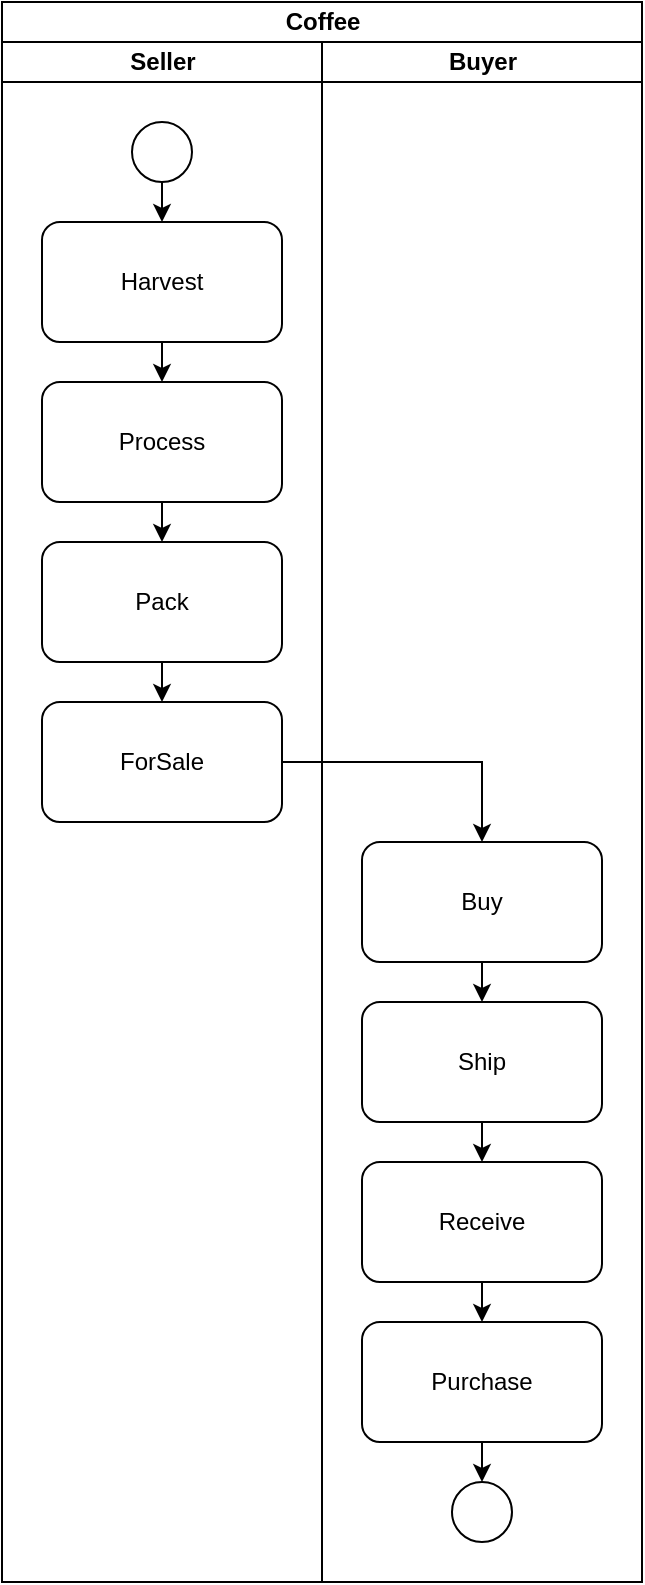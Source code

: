 <mxfile version="14.1.8" type="device"><diagram id="prtHgNgQTEPvFCAcTncT" name="Page-1"><mxGraphModel dx="1074" dy="1002" grid="1" gridSize="10" guides="1" tooltips="1" connect="1" arrows="1" fold="1" page="1" pageScale="1" pageWidth="827" pageHeight="1169" math="0" shadow="0"><root><mxCell id="0"/><mxCell id="1" parent="0"/><mxCell id="S8JFskN0mTDMR28sBqUk-5" value="Coffee" style="swimlane;html=1;childLayout=stackLayout;resizeParent=1;resizeParentMax=0;startSize=20;" vertex="1" parent="1"><mxGeometry x="254" y="40" width="320" height="790" as="geometry"/></mxCell><mxCell id="S8JFskN0mTDMR28sBqUk-6" value="Seller" style="swimlane;html=1;startSize=20;" vertex="1" parent="S8JFskN0mTDMR28sBqUk-5"><mxGeometry y="20" width="160" height="770" as="geometry"/></mxCell><mxCell id="S8JFskN0mTDMR28sBqUk-32" style="edgeStyle=orthogonalEdgeStyle;rounded=0;orthogonalLoop=1;jettySize=auto;html=1;exitX=0.5;exitY=1;exitDx=0;exitDy=0;entryX=0.5;entryY=0;entryDx=0;entryDy=0;" edge="1" parent="S8JFskN0mTDMR28sBqUk-6" source="S8JFskN0mTDMR28sBqUk-19" target="S8JFskN0mTDMR28sBqUk-20"><mxGeometry relative="1" as="geometry"/></mxCell><mxCell id="S8JFskN0mTDMR28sBqUk-19" value="Harvest" style="rounded=1;whiteSpace=wrap;html=1;" vertex="1" parent="S8JFskN0mTDMR28sBqUk-6"><mxGeometry x="20" y="90" width="120" height="60" as="geometry"/></mxCell><mxCell id="S8JFskN0mTDMR28sBqUk-33" style="edgeStyle=orthogonalEdgeStyle;rounded=0;orthogonalLoop=1;jettySize=auto;html=1;exitX=0.5;exitY=1;exitDx=0;exitDy=0;entryX=0.5;entryY=0;entryDx=0;entryDy=0;" edge="1" parent="S8JFskN0mTDMR28sBqUk-6" source="S8JFskN0mTDMR28sBqUk-20" target="S8JFskN0mTDMR28sBqUk-21"><mxGeometry relative="1" as="geometry"/></mxCell><mxCell id="S8JFskN0mTDMR28sBqUk-20" value="Process" style="rounded=1;whiteSpace=wrap;html=1;" vertex="1" parent="S8JFskN0mTDMR28sBqUk-6"><mxGeometry x="20" y="170" width="120" height="60" as="geometry"/></mxCell><mxCell id="S8JFskN0mTDMR28sBqUk-49" style="edgeStyle=orthogonalEdgeStyle;rounded=0;orthogonalLoop=1;jettySize=auto;html=1;exitX=0.5;exitY=1;exitDx=0;exitDy=0;entryX=0.5;entryY=0;entryDx=0;entryDy=0;" edge="1" parent="S8JFskN0mTDMR28sBqUk-6" source="S8JFskN0mTDMR28sBqUk-21" target="S8JFskN0mTDMR28sBqUk-48"><mxGeometry relative="1" as="geometry"/></mxCell><mxCell id="S8JFskN0mTDMR28sBqUk-21" value="Pack" style="rounded=1;whiteSpace=wrap;html=1;" vertex="1" parent="S8JFskN0mTDMR28sBqUk-6"><mxGeometry x="20" y="250" width="120" height="60" as="geometry"/></mxCell><mxCell id="S8JFskN0mTDMR28sBqUk-47" style="edgeStyle=orthogonalEdgeStyle;rounded=0;orthogonalLoop=1;jettySize=auto;html=1;exitX=0.5;exitY=1;exitDx=0;exitDy=0;entryX=0.5;entryY=0;entryDx=0;entryDy=0;" edge="1" parent="S8JFskN0mTDMR28sBqUk-6" source="S8JFskN0mTDMR28sBqUk-43" target="S8JFskN0mTDMR28sBqUk-19"><mxGeometry relative="1" as="geometry"/></mxCell><mxCell id="S8JFskN0mTDMR28sBqUk-43" value="" style="ellipse;whiteSpace=wrap;html=1;aspect=fixed;" vertex="1" parent="S8JFskN0mTDMR28sBqUk-6"><mxGeometry x="65" y="40" width="30" height="30" as="geometry"/></mxCell><mxCell id="S8JFskN0mTDMR28sBqUk-48" value="ForSale" style="rounded=1;whiteSpace=wrap;html=1;" vertex="1" parent="S8JFskN0mTDMR28sBqUk-6"><mxGeometry x="20" y="330" width="120" height="60" as="geometry"/></mxCell><mxCell id="S8JFskN0mTDMR28sBqUk-7" value="Buyer" style="swimlane;html=1;startSize=20;" vertex="1" parent="S8JFskN0mTDMR28sBqUk-5"><mxGeometry x="160" y="20" width="160" height="770" as="geometry"/></mxCell><mxCell id="S8JFskN0mTDMR28sBqUk-53" value="Buy" style="rounded=1;whiteSpace=wrap;html=1;" vertex="1" parent="S8JFskN0mTDMR28sBqUk-7"><mxGeometry x="20" y="400" width="120" height="60" as="geometry"/></mxCell><mxCell id="S8JFskN0mTDMR28sBqUk-55" value="Ship" style="rounded=1;whiteSpace=wrap;html=1;" vertex="1" parent="S8JFskN0mTDMR28sBqUk-7"><mxGeometry x="20" y="480" width="120" height="60" as="geometry"/></mxCell><mxCell id="S8JFskN0mTDMR28sBqUk-52" style="edgeStyle=orthogonalEdgeStyle;rounded=0;orthogonalLoop=1;jettySize=auto;html=1;exitX=0.5;exitY=1;exitDx=0;exitDy=0;entryX=0.5;entryY=0;entryDx=0;entryDy=0;" edge="1" parent="S8JFskN0mTDMR28sBqUk-7" source="S8JFskN0mTDMR28sBqUk-53" target="S8JFskN0mTDMR28sBqUk-55"><mxGeometry relative="1" as="geometry"/></mxCell><mxCell id="S8JFskN0mTDMR28sBqUk-57" value="Receive" style="rounded=1;whiteSpace=wrap;html=1;" vertex="1" parent="S8JFskN0mTDMR28sBqUk-7"><mxGeometry x="20" y="560" width="120" height="60" as="geometry"/></mxCell><mxCell id="S8JFskN0mTDMR28sBqUk-54" style="edgeStyle=orthogonalEdgeStyle;rounded=0;orthogonalLoop=1;jettySize=auto;html=1;exitX=0.5;exitY=1;exitDx=0;exitDy=0;entryX=0.5;entryY=0;entryDx=0;entryDy=0;" edge="1" parent="S8JFskN0mTDMR28sBqUk-7" source="S8JFskN0mTDMR28sBqUk-55" target="S8JFskN0mTDMR28sBqUk-57"><mxGeometry relative="1" as="geometry"/></mxCell><mxCell id="S8JFskN0mTDMR28sBqUk-69" style="edgeStyle=orthogonalEdgeStyle;rounded=0;orthogonalLoop=1;jettySize=auto;html=1;exitX=0.5;exitY=1;exitDx=0;exitDy=0;entryX=0.5;entryY=0;entryDx=0;entryDy=0;" edge="1" parent="S8JFskN0mTDMR28sBqUk-7" source="S8JFskN0mTDMR28sBqUk-58" target="S8JFskN0mTDMR28sBqUk-68"><mxGeometry relative="1" as="geometry"/></mxCell><mxCell id="S8JFskN0mTDMR28sBqUk-58" value="Purchase" style="rounded=1;whiteSpace=wrap;html=1;" vertex="1" parent="S8JFskN0mTDMR28sBqUk-7"><mxGeometry x="20" y="640" width="120" height="60" as="geometry"/></mxCell><mxCell id="S8JFskN0mTDMR28sBqUk-56" style="edgeStyle=orthogonalEdgeStyle;rounded=0;orthogonalLoop=1;jettySize=auto;html=1;exitX=0.5;exitY=1;exitDx=0;exitDy=0;entryX=0.5;entryY=0;entryDx=0;entryDy=0;" edge="1" parent="S8JFskN0mTDMR28sBqUk-7" source="S8JFskN0mTDMR28sBqUk-57" target="S8JFskN0mTDMR28sBqUk-58"><mxGeometry relative="1" as="geometry"/></mxCell><mxCell id="S8JFskN0mTDMR28sBqUk-68" value="" style="ellipse;whiteSpace=wrap;html=1;aspect=fixed;" vertex="1" parent="S8JFskN0mTDMR28sBqUk-7"><mxGeometry x="65" y="720" width="30" height="30" as="geometry"/></mxCell><mxCell id="S8JFskN0mTDMR28sBqUk-59" style="edgeStyle=orthogonalEdgeStyle;rounded=0;orthogonalLoop=1;jettySize=auto;html=1;exitX=1;exitY=0.5;exitDx=0;exitDy=0;entryX=0.5;entryY=0;entryDx=0;entryDy=0;" edge="1" parent="S8JFskN0mTDMR28sBqUk-5" source="S8JFskN0mTDMR28sBqUk-48" target="S8JFskN0mTDMR28sBqUk-53"><mxGeometry relative="1" as="geometry"/></mxCell></root></mxGraphModel></diagram></mxfile>